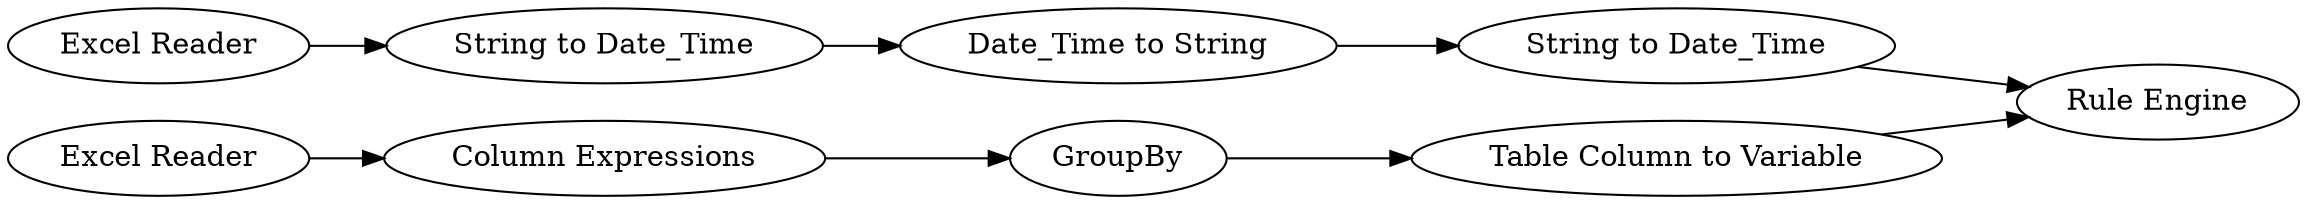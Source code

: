 digraph {
	3 [label="Rule Engine"]
	6 [label="Column Expressions"]
	8 [label="String to Date_Time"]
	10 [label="Date_Time to String"]
	11 [label="String to Date_Time"]
	15 [label="Table Column to Variable"]
	18 [label=GroupBy]
	19 [label="Excel Reader"]
	20 [label="Excel Reader"]
	6 -> 18
	8 -> 10
	10 -> 11
	11 -> 3
	15 -> 3
	18 -> 15
	19 -> 6
	20 -> 8
	rankdir=LR
}
